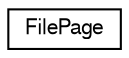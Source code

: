 digraph G
{
  edge [fontname="FreeSans",fontsize="10",labelfontname="FreeSans",labelfontsize="10"];
  node [fontname="FreeSans",fontsize="10",shape=record];
  rankdir="LR";
  Node1 [label="FilePage",height=0.2,width=0.4,color="black", fillcolor="white", style="filled",URL="$classFilePage.html"];
}
